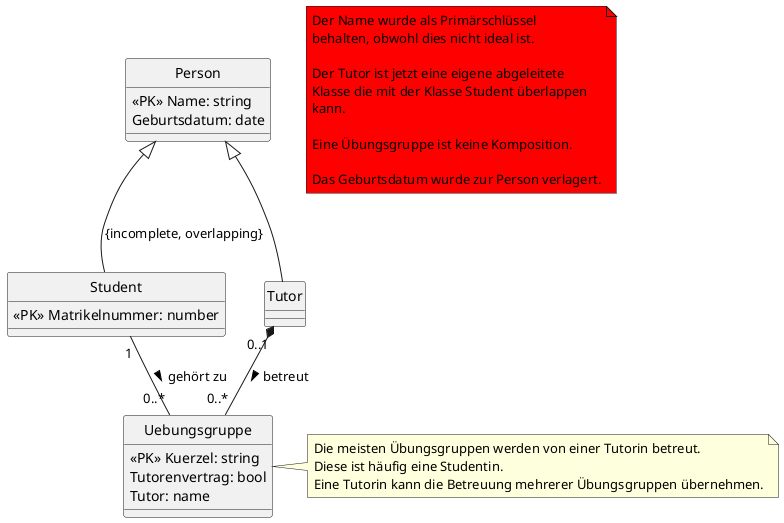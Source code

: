 @startuml UE1_1_4

hide circle

class Student{
    <<PK>> Matrikelnummer: number
}

class Person{
    <<PK>> Name: string
    Geburtsdatum: date
}

class Tutor{
}

class Uebungsgruppe{
    <<PK>> Kuerzel: string
    Tutorenvertrag: bool
    Tutor: name
}
note right
Die meisten Übungsgruppen werden von einer Tutorin betreut.
Diese ist häufig eine Studentin.
Eine Tutorin kann die Betreuung mehrerer Übungsgruppen übernehmen.
end note

Tutor "0..1" *-down- "0..*" Uebungsgruppe : betreut >
Student "1" -down- "0..*" Uebungsgruppe : gehört zu >

Tutor -up-|> Person
Student -up-|> Person: {incomplete, overlapping}

note as n1 #red
Der Name wurde als Primärschlüssel
behalten, obwohl dies nicht ideal ist.

Der Tutor ist jetzt eine eigene abgeleitete
Klasse die mit der Klasse Student überlappen
kann.

Eine Übungsgruppe ist keine Komposition.

Das Geburtsdatum wurde zur Person verlagert.
end note

@enduml